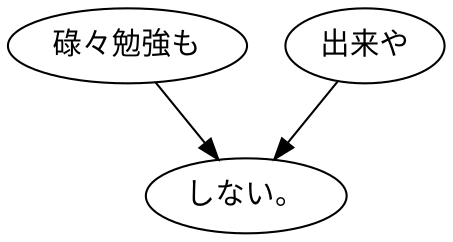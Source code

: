 digraph graph5333 {
	node0 [label="碌々勉強も"];
	node1 [label="出来や"];
	node2 [label="しない。"];
	node0 -> node2;
	node1 -> node2;
}
